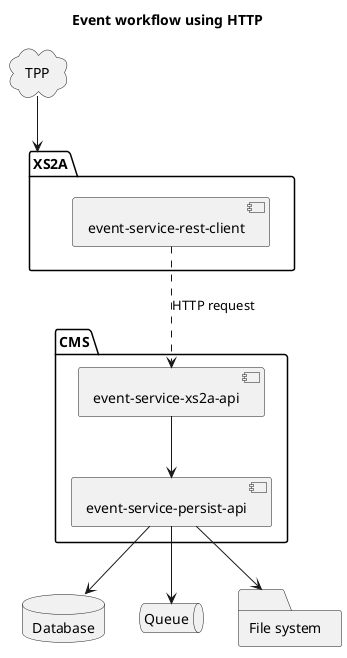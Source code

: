 @startuml

title Event workflow using HTTP

cloud "TPP"{
}

package "XS2A" {
  [event-service-rest-client]
}

package "CMS" {
  [event-service-persist-api]
  [event-service-xs2a-api]
}

database "Database"
queue "Queue"
folder "File system" AS FS

TPP --> XS2A

[event-service-rest-client] ..> [event-service-xs2a-api] : HTTP request
[event-service-xs2a-api] --> [event-service-persist-api]

[event-service-persist-api] --> Database
[event-service-persist-api] --> Queue
[event-service-persist-api] --> FS

@enduml
